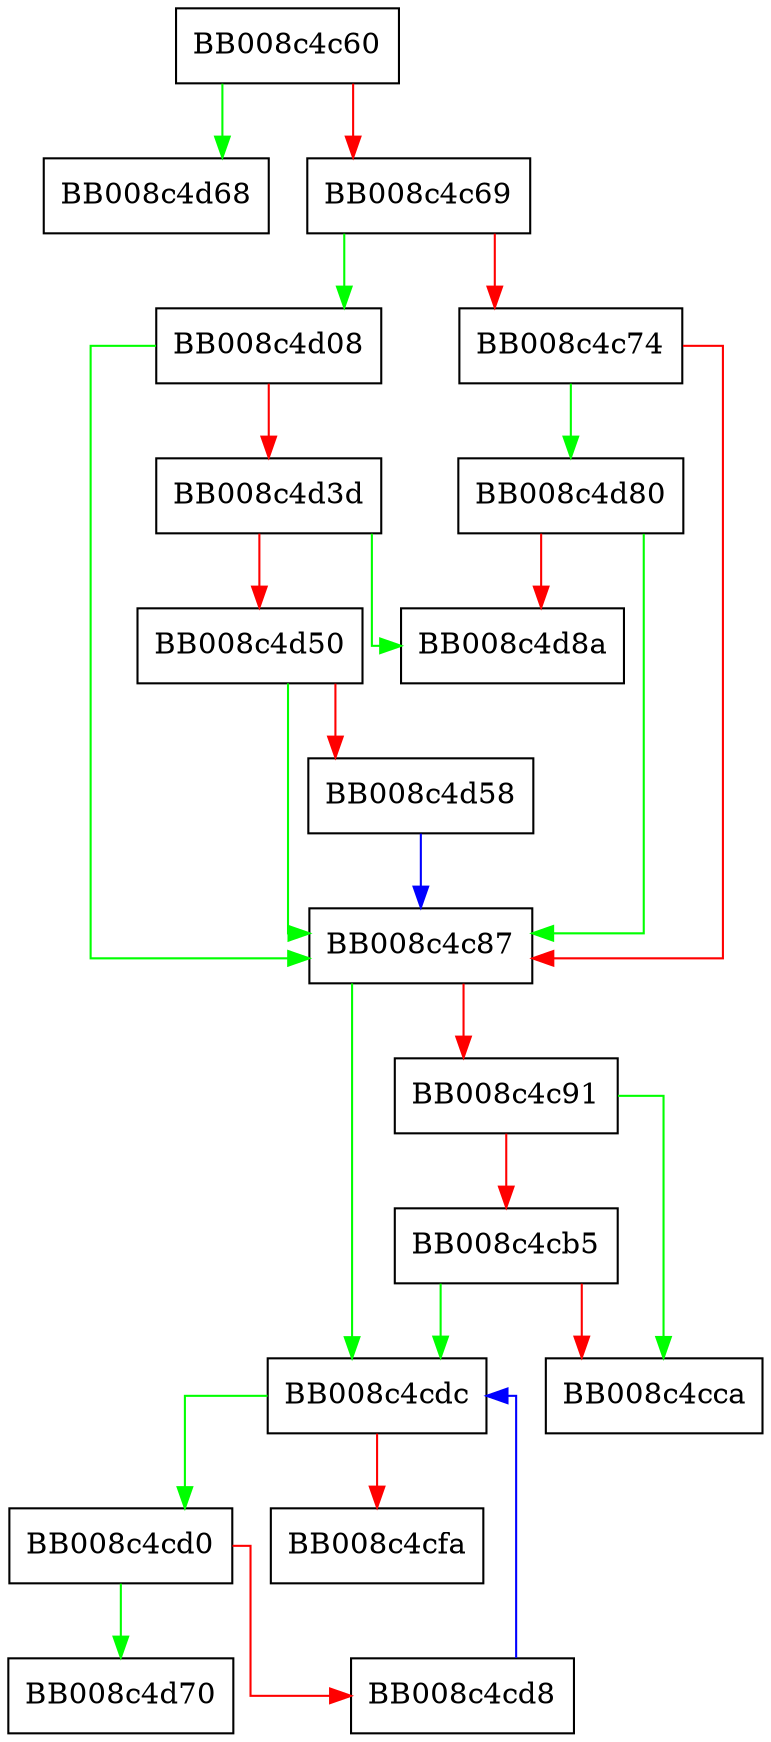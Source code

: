 digraph __strcspn_sse42 {
  node [shape="box"];
  graph [splines=ortho];
  BB008c4c60 -> BB008c4d68 [color="green"];
  BB008c4c60 -> BB008c4c69 [color="red"];
  BB008c4c69 -> BB008c4d08 [color="green"];
  BB008c4c69 -> BB008c4c74 [color="red"];
  BB008c4c74 -> BB008c4d80 [color="green"];
  BB008c4c74 -> BB008c4c87 [color="red"];
  BB008c4c87 -> BB008c4cdc [color="green"];
  BB008c4c87 -> BB008c4c91 [color="red"];
  BB008c4c91 -> BB008c4cca [color="green"];
  BB008c4c91 -> BB008c4cb5 [color="red"];
  BB008c4cb5 -> BB008c4cdc [color="green"];
  BB008c4cb5 -> BB008c4cca [color="red"];
  BB008c4cd0 -> BB008c4d70 [color="green"];
  BB008c4cd0 -> BB008c4cd8 [color="red"];
  BB008c4cd8 -> BB008c4cdc [color="blue"];
  BB008c4cdc -> BB008c4cd0 [color="green"];
  BB008c4cdc -> BB008c4cfa [color="red"];
  BB008c4d08 -> BB008c4c87 [color="green"];
  BB008c4d08 -> BB008c4d3d [color="red"];
  BB008c4d3d -> BB008c4d8a [color="green"];
  BB008c4d3d -> BB008c4d50 [color="red"];
  BB008c4d50 -> BB008c4c87 [color="green"];
  BB008c4d50 -> BB008c4d58 [color="red"];
  BB008c4d58 -> BB008c4c87 [color="blue"];
  BB008c4d80 -> BB008c4c87 [color="green"];
  BB008c4d80 -> BB008c4d8a [color="red"];
}